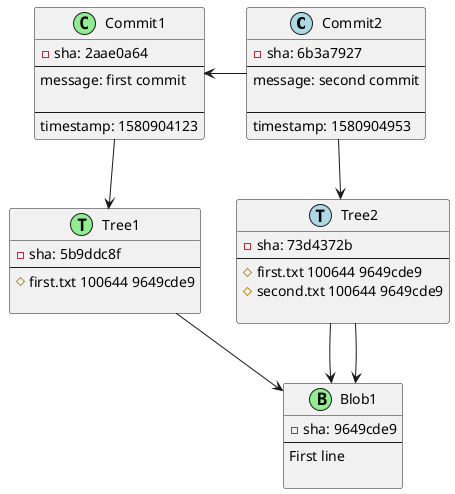 @startuml

class Commit2 <<(C,lightblue)>> {
-sha: 6b3a7927
--
message: second commit

--
timestamp: 1580904953
}
class Commit1 <<(C,lightgreen)>> {
-sha: 2aae0a64
--
message: first commit

--
timestamp: 1580904123
}
class Tree2 <<(T,lightblue)>> {
-sha: 73d4372b
--
# first.txt 100644 9649cde9
# second.txt 100644 9649cde9

}
class Tree1 <<(T,lightgreen)>> {
-sha: 5b9ddc8f
--
# first.txt 100644 9649cde9

}
class Blob1 <<(B,lightgreen)>> {
-sha: 9649cde9
--
First line

}
Commit2 --> Tree2
Commit1 --> Tree1
Tree2 --> Blob1
Tree2 --> Blob1
Tree1 --> Blob1
Commit2 -l-> Commit1

@enduml